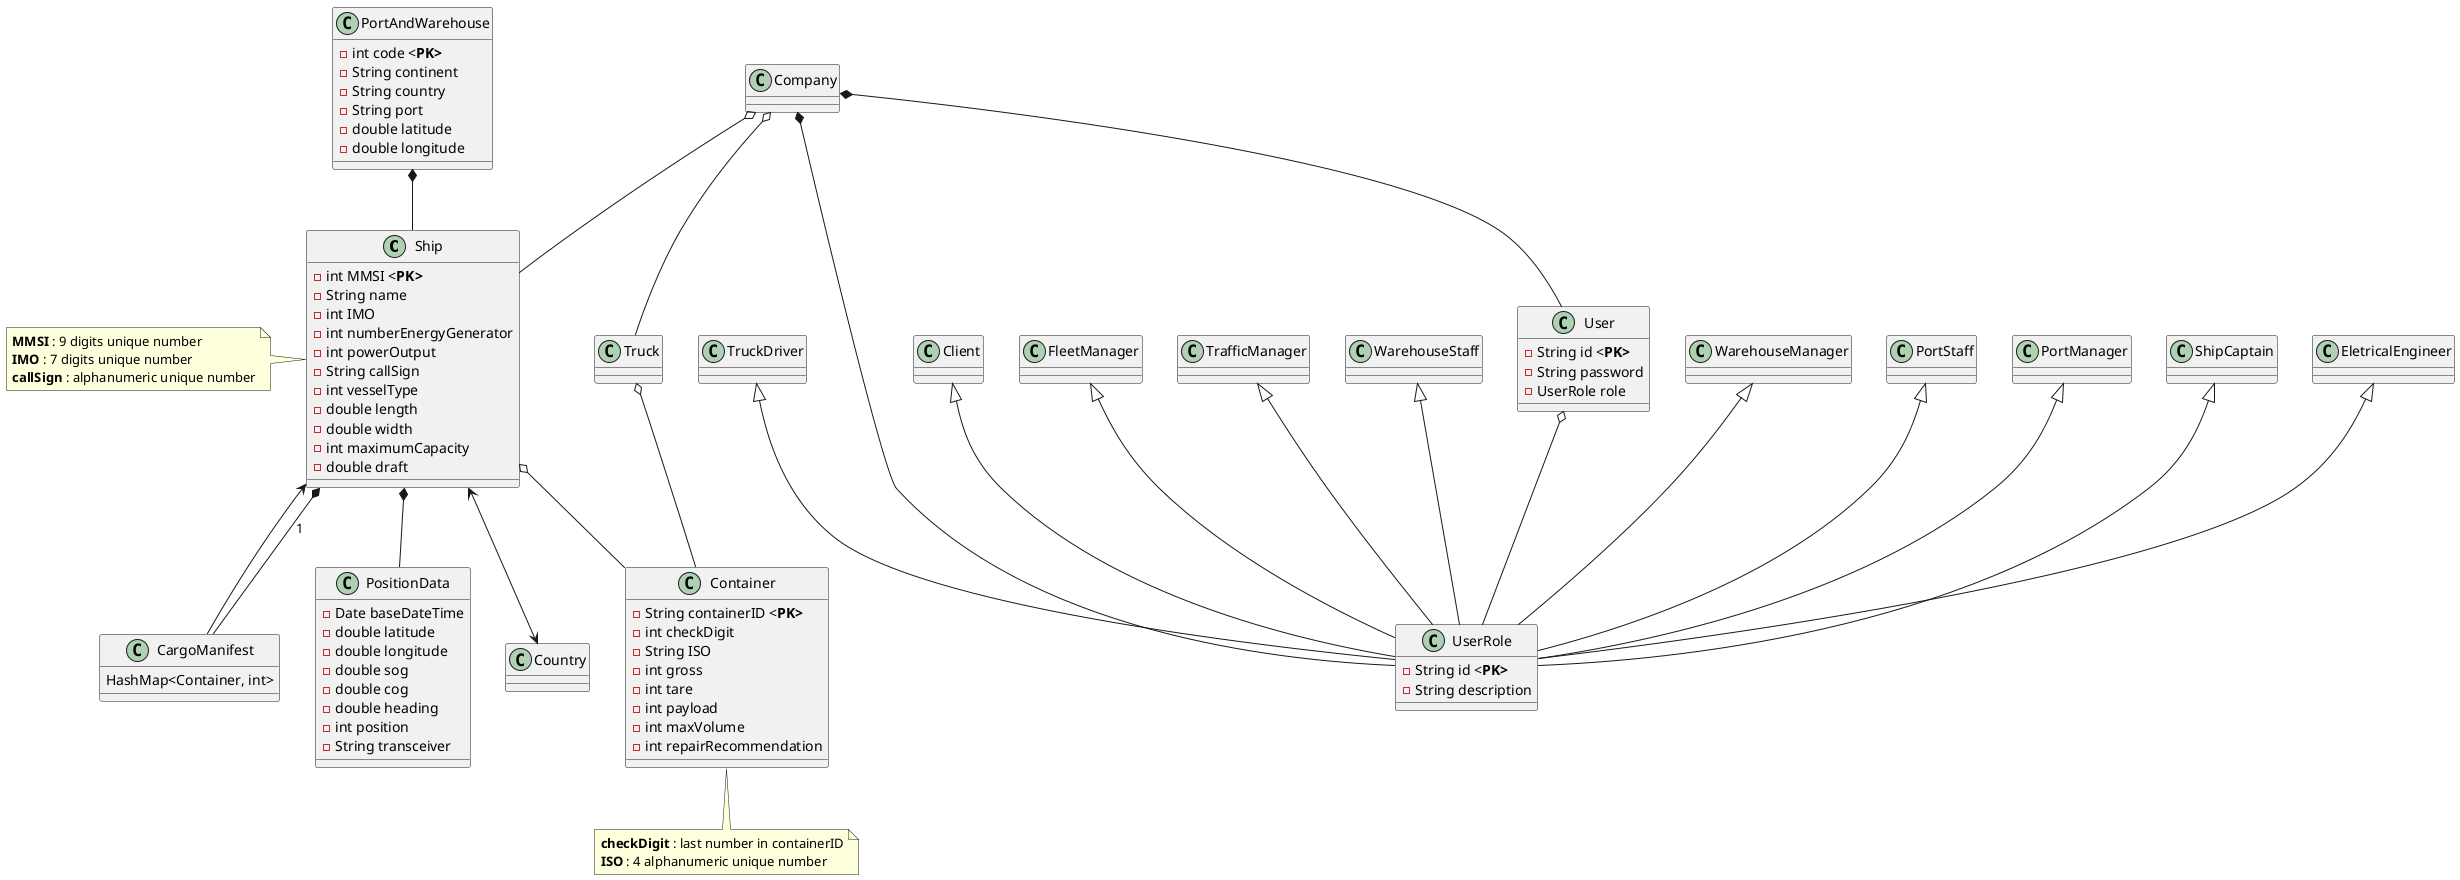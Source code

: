 @startuml

class Ship {

    -int MMSI <<b>PK>
    -String name
    -int IMO
    -int numberEnergyGenerator
    -int powerOutput
    -String callSign
    -int vesselType
    -double length
    -double width
    -int maximumCapacity
    -double draft
}

note left: <b>MMSI</b> : 9 digits unique number\n<b>IMO</b> : 7 digits unique number\n<b>callSign</b> : alphanumeric unique number


class Container {

    -String containerID <<b>PK>
    -int checkDigit
    -String ISO
    -int gross
    -int tare
    -int payload
    -int maxVolume
    -int repairRecommendation

}

note bottom: <b>checkDigit</b> : last number in containerID\n<b>ISO</b> : 4 alphanumeric unique number


class PortAndWarehouse {
    -int code <<b>PK>
    -String continent
    -String country
    -String port
    -double latitude
    -double longitude

}


class Truck{
}

class User{
    -String id <<b>PK>
    -String password
    -UserRole role
}

class UserRole{
    -String id <<b>PK>
    -String description
}

class Client{
}

class FleetManager{
}

class TrafficManager{
}

class WarehouseStaff{
}

class WarehouseManager{
}

class PortStaff{
}

class PortManager{
}

class ShipCaptain{
}

class EletricalEngineer{
}

class TruckDriver{
}

class PositionData{
    -Date baseDateTime
    -double latitude
    -double longitude
    -double sog
    -double cog
    -double heading
    -int position
    -String transceiver

}


class CargoManifest{
    HashMap<Container, int>
}

class Country {

}

class Company {

}

'Inheritance connections

Client <|-- UserRole
FleetManager <|-- UserRole
TrafficManager <|-- UserRole
WarehouseStaff <|-- UserRole
WarehouseManager <|-- UserRole
PortStaff <|-- UserRole
PortManager <|-- UserRole
ShipCaptain <|-- UserRole
EletricalEngineer <|-- UserRole
TruckDriver <|-- UserRole


'Aggregation connections

User o-- UserRole
Ship o-- Container
Truck o-- Container
Company o-- Ship
Company o-- Truck


'Composition connections

Company *-- User
Company *-- UserRole
Ship *-- CargoManifest : 1
Ship *-- PositionData
PortAndWarehouse *-- Ship

'Association connections

CargoManifest --> Ship
Ship <--> Country

@enduml